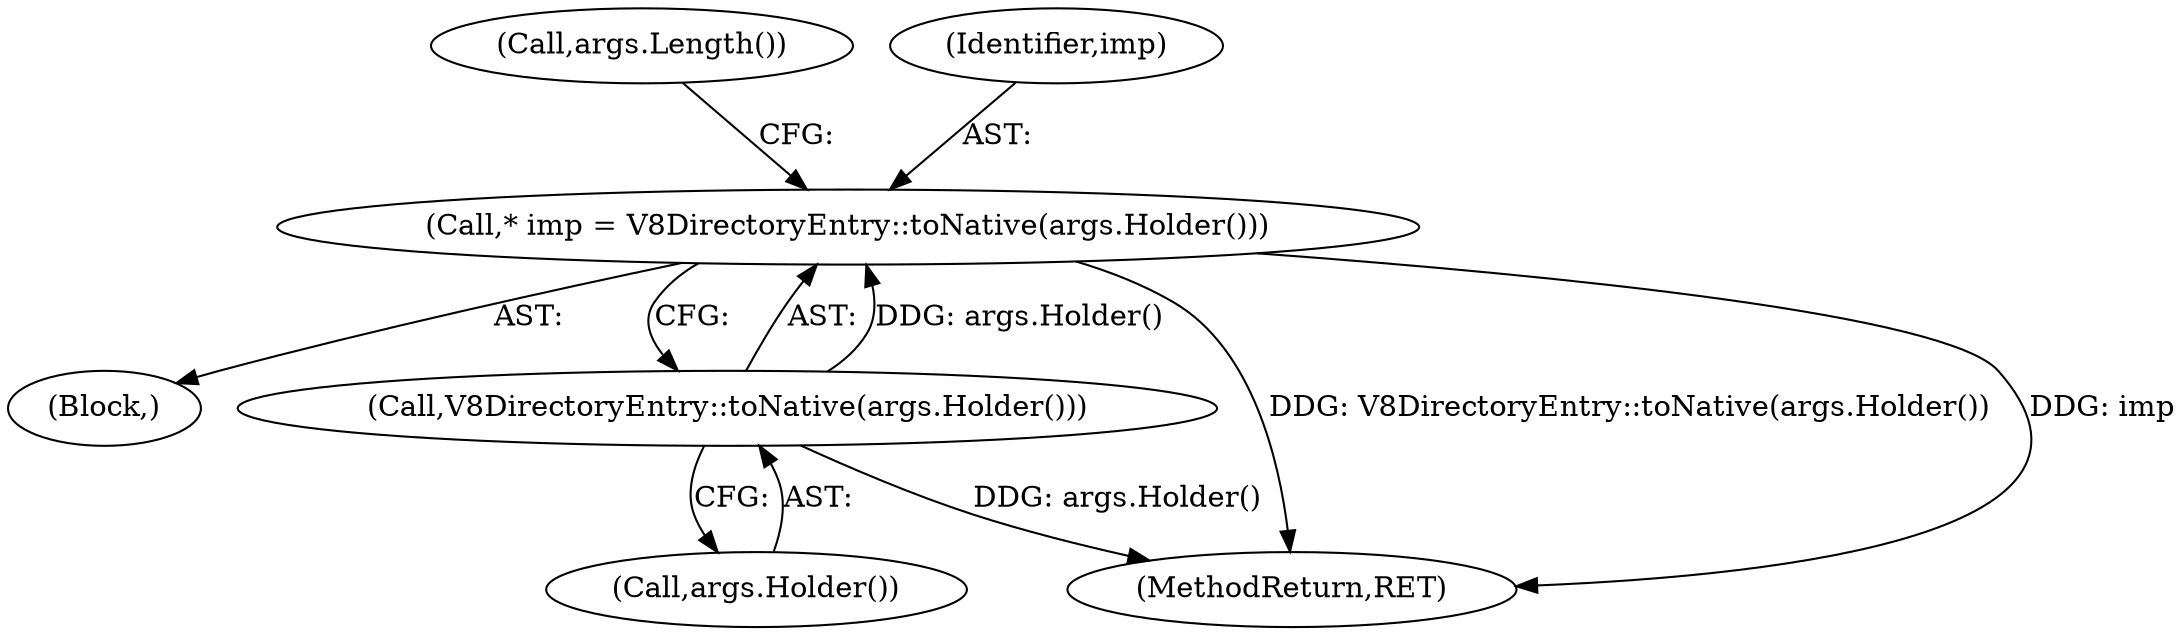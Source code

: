digraph "0_Chrome_e9372a1bfd3588a80fcf49aa07321f0971dd6091_50@pointer" {
"1000106" [label="(Call,* imp = V8DirectoryEntry::toNative(args.Holder()))"];
"1000108" [label="(Call,V8DirectoryEntry::toNative(args.Holder()))"];
"1000102" [label="(Block,)"];
"1000112" [label="(Call,args.Length())"];
"1000108" [label="(Call,V8DirectoryEntry::toNative(args.Holder()))"];
"1000106" [label="(Call,* imp = V8DirectoryEntry::toNative(args.Holder()))"];
"1000240" [label="(MethodReturn,RET)"];
"1000109" [label="(Call,args.Holder())"];
"1000107" [label="(Identifier,imp)"];
"1000106" -> "1000102"  [label="AST: "];
"1000106" -> "1000108"  [label="CFG: "];
"1000107" -> "1000106"  [label="AST: "];
"1000108" -> "1000106"  [label="AST: "];
"1000112" -> "1000106"  [label="CFG: "];
"1000106" -> "1000240"  [label="DDG: V8DirectoryEntry::toNative(args.Holder())"];
"1000106" -> "1000240"  [label="DDG: imp"];
"1000108" -> "1000106"  [label="DDG: args.Holder()"];
"1000108" -> "1000109"  [label="CFG: "];
"1000109" -> "1000108"  [label="AST: "];
"1000108" -> "1000240"  [label="DDG: args.Holder()"];
}

